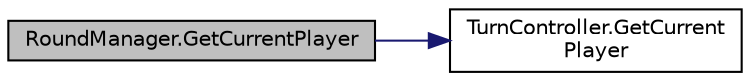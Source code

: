 digraph "RoundManager.GetCurrentPlayer"
{
 // LATEX_PDF_SIZE
  edge [fontname="Helvetica",fontsize="10",labelfontname="Helvetica",labelfontsize="10"];
  node [fontname="Helvetica",fontsize="10",shape=record];
  rankdir="LR";
  Node1 [label="RoundManager.GetCurrentPlayer",height=0.2,width=0.4,color="black", fillcolor="grey75", style="filled", fontcolor="black",tooltip="Gets the player controller for the current player"];
  Node1 -> Node2 [color="midnightblue",fontsize="10",style="solid",fontname="Helvetica"];
  Node2 [label="TurnController.GetCurrent\lPlayer",height=0.2,width=0.4,color="black", fillcolor="white", style="filled",URL="$class_turn_controller.html#af16e42b7e61c5a999291327e2e556caa",tooltip=" "];
}

